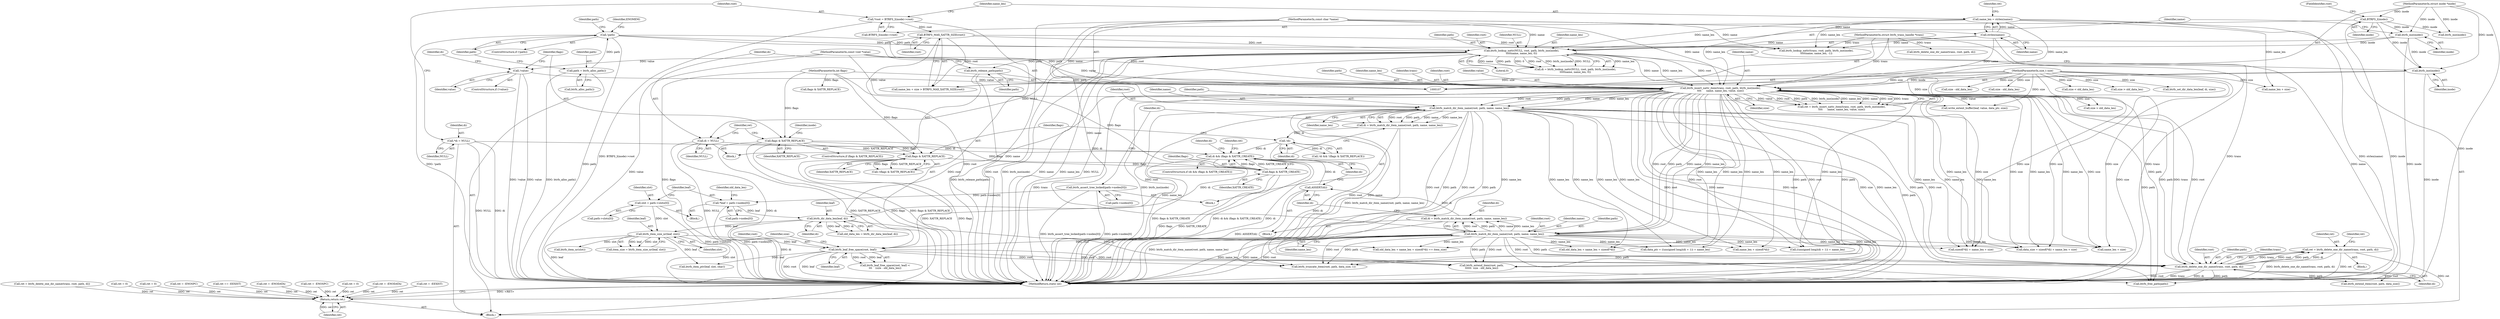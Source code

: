 digraph "0_linux_5f5bc6b1e2d5a6f827bc860ef2dc5b6f365d1339_1@API" {
"1000414" [label="(Call,ret = btrfs_delete_one_dir_name(trans, root, path, di))"];
"1000416" [label="(Call,btrfs_delete_one_dir_name(trans, root, path, di))"];
"1000236" [label="(Call,btrfs_insert_xattr_item(trans, root, path, btrfs_ino(inode),\n\t\t\t\t      name, name_len, value, size))"];
"1000108" [label="(MethodParameterIn,struct btrfs_trans_handle *trans)"];
"1000141" [label="(Call,BTRFS_MAX_XATTR_SIZE(root))"];
"1000120" [label="(Call,*root = BTRFS_I(inode)->root)"];
"1000211" [label="(Call,btrfs_lookup_xattr(NULL, root, path, btrfs_ino(inode),\n\t\t\t\t\tname, name_len, 0))"];
"1000150" [label="(Call,!path)"];
"1000146" [label="(Call,path = btrfs_alloc_path())"];
"1000215" [label="(Call,btrfs_ino(inode))"];
"1000123" [label="(Call,BTRFS_I(inode))"];
"1000109" [label="(MethodParameterIn,struct inode *inode)"];
"1000130" [label="(Call,strlen(name))"];
"1000110" [label="(MethodParameterIn,const char *name)"];
"1000128" [label="(Call,name_len = strlen(name))"];
"1000229" [label="(Call,btrfs_release_path(path))"];
"1000240" [label="(Call,btrfs_ino(inode))"];
"1000161" [label="(Call,!value)"];
"1000111" [label="(MethodParameterIn,const void *value)"];
"1000112" [label="(MethodParameterIn,size_t size)"];
"1000369" [label="(Call,btrfs_leaf_free_space(root, leaf))"];
"1000263" [label="(Call,btrfs_match_dir_item_name(root, path, name, name_len))"];
"1000294" [label="(Call,btrfs_match_dir_item_name(root, path, name, name_len))"];
"1000346" [label="(Call,btrfs_item_size_nr(leaf, slot))"];
"1000340" [label="(Call,btrfs_dir_data_len(leaf, di))"];
"1000330" [label="(Call,*leaf = path->nodes[0])"];
"1000255" [label="(Call,btrfs_assert_tree_locked(path->nodes[0]))"];
"1000307" [label="(Call,di && (flags & XATTR_CREATE))"];
"1000116" [label="(Call,*di = NULL)"];
"1000299" [label="(Call,ASSERT(di))"];
"1000292" [label="(Call,di = btrfs_match_dir_item_name(root, path, name, name_len))"];
"1000231" [label="(Call,di = NULL)"];
"1000270" [label="(Call,!di)"];
"1000261" [label="(Call,di = btrfs_match_dir_item_name(root, path, name, name_len))"];
"1000309" [label="(Call,flags & XATTR_CREATE)"];
"1000199" [label="(Call,flags & XATTR_REPLACE)"];
"1000113" [label="(MethodParameterIn,int flags)"];
"1000273" [label="(Call,flags & XATTR_REPLACE)"];
"1000322" [label="(Call,slot = path->slots[0])"];
"1000475" [label="(Return,return ret;)"];
"1000192" [label="(Call,btrfs_delete_one_dir_name(trans, root, path, di))"];
"1000183" [label="(Call,ret = -ENODATA)"];
"1000414" [label="(Call,ret = btrfs_delete_one_dir_name(trans, root, path, di))"];
"1000293" [label="(Identifier,di)"];
"1000265" [label="(Identifier,path)"];
"1000309" [label="(Call,flags & XATTR_CREATE)"];
"1000339" [label="(Identifier,old_data_len)"];
"1000369" [label="(Call,btrfs_leaf_free_space(root, leaf))"];
"1000255" [label="(Call,btrfs_assert_tree_locked(path->nodes[0]))"];
"1000347" [label="(Identifier,leaf)"];
"1000322" [label="(Call,slot = path->slots[0])"];
"1000307" [label="(Call,di && (flags & XATTR_CREATE))"];
"1000277" [label="(Call,ret = -ENOSPC)"];
"1000146" [label="(Call,path = btrfs_alloc_path())"];
"1000346" [label="(Call,btrfs_item_size_nr(leaf, slot))"];
"1000269" [label="(Call,!di && !(flags & XATTR_REPLACE))"];
"1000108" [label="(MethodParameterIn,struct btrfs_trans_handle *trans)"];
"1000123" [label="(Call,BTRFS_I(inode))"];
"1000404" [label="(Call,size < old_data_len)"];
"1000415" [label="(Identifier,ret)"];
"1000216" [label="(Identifier,inode)"];
"1000151" [label="(Identifier,path)"];
"1000110" [label="(MethodParameterIn,const char *name)"];
"1000111" [label="(MethodParameterIn,const void *value)"];
"1000413" [label="(Block,)"];
"1000213" [label="(Identifier,root)"];
"1000165" [label="(Identifier,di)"];
"1000202" [label="(Block,)"];
"1000239" [label="(Identifier,path)"];
"1000252" [label="(Call,ret = 0)"];
"1000371" [label="(Identifier,leaf)"];
"1000263" [label="(Call,btrfs_match_dir_item_name(root, path, name, name_len))"];
"1000224" [label="(Call,ret = -ENODATA)"];
"1000161" [label="(Call,!value)"];
"1000352" [label="(Call,sizeof(*di) + name_len + size)"];
"1000217" [label="(Identifier,name)"];
"1000117" [label="(Identifier,di)"];
"1000148" [label="(Call,btrfs_alloc_path())"];
"1000306" [label="(ControlStructure,if (di && (flags & XATTR_CREATE)))"];
"1000368" [label="(Call,btrfs_leaf_free_space(root, leaf) <\n\t\t\t    (size - old_data_len))"];
"1000267" [label="(Identifier,name_len)"];
"1000341" [label="(Identifier,leaf)"];
"1000128" [label="(Call,name_len = strlen(name))"];
"1000274" [label="(Identifier,flags)"];
"1000296" [label="(Identifier,path)"];
"1000124" [label="(Identifier,inode)"];
"1000271" [label="(Identifier,di)"];
"1000243" [label="(Identifier,name_len)"];
"1000430" [label="(Call,btrfs_item_nr(slot))"];
"1000434" [label="(Call,btrfs_item_ptr(leaf, slot, char))"];
"1000313" [label="(Call,ret = -EEXIST)"];
"1000295" [label="(Identifier,root)"];
"1000418" [label="(Identifier,root)"];
"1000424" [label="(Call,btrfs_extend_item(root, path, data_size))"];
"1000456" [label="(Call,((unsigned long)(di + 1)) + name_len)"];
"1000264" [label="(Identifier,root)"];
"1000199" [label="(Call,flags & XATTR_REPLACE)"];
"1000212" [label="(Identifier,NULL)"];
"1000416" [label="(Call,btrfs_delete_one_dir_name(trans, root, path, di))"];
"1000190" [label="(Call,ret = btrfs_delete_one_dir_name(trans, root, path, di))"];
"1000200" [label="(Identifier,flags)"];
"1000122" [label="(Call,BTRFS_I(inode)->root)"];
"1000477" [label="(MethodReturn,static int)"];
"1000118" [label="(Identifier,NULL)"];
"1000240" [label="(Call,btrfs_ino(inode))"];
"1000235" [label="(Identifier,ret)"];
"1000363" [label="(Call,size > old_data_len)"];
"1000162" [label="(Identifier,value)"];
"1000231" [label="(Call,di = NULL)"];
"1000237" [label="(Identifier,trans)"];
"1000137" [label="(Call,name_len + size > BTRFS_MAX_XATTR_SIZE(root))"];
"1000125" [label="(FieldIdentifier,root)"];
"1000230" [label="(Identifier,path)"];
"1000116" [label="(Call,*di = NULL)"];
"1000396" [label="(Call,btrfs_extend_item(root, path,\n\t\t\t\t\t\t  size - old_data_len))"];
"1000229" [label="(Call,btrfs_release_path(path))"];
"1000393" [label="(Call,size > old_data_len)"];
"1000475" [label="(Return,return ret;)"];
"1000166" [label="(Call,btrfs_lookup_xattr(trans, root, path, btrfs_ino(inode),\n\t\t\t\t\tname, name_len, -1))"];
"1000272" [label="(Call,!(flags & XATTR_REPLACE))"];
"1000323" [label="(Identifier,slot)"];
"1000344" [label="(Call,item_size = btrfs_item_size_nr(leaf, slot))"];
"1000273" [label="(Call,flags & XATTR_REPLACE)"];
"1000275" [label="(Identifier,XATTR_REPLACE)"];
"1000109" [label="(MethodParameterIn,struct inode *inode)"];
"1000292" [label="(Call,di = btrfs_match_dir_item_name(root, path, name, name_len))"];
"1000215" [label="(Call,btrfs_ino(inode))"];
"1000218" [label="(Identifier,name_len)"];
"1000338" [label="(Call,old_data_len = btrfs_dir_data_len(leaf, di))"];
"1000419" [label="(Identifier,path)"];
"1000289" [label="(Call,ret = 0)"];
"1000373" [label="(Identifier,size)"];
"1000332" [label="(Call,path->nodes[0])"];
"1000319" [label="(Identifier,di)"];
"1000147" [label="(Identifier,path)"];
"1000219" [label="(Literal,0)"];
"1000138" [label="(Call,name_len + size)"];
"1000141" [label="(Call,BTRFS_MAX_XATTR_SIZE(root))"];
"1000149" [label="(ControlStructure,if (!path))"];
"1000130" [label="(Call,strlen(name))"];
"1000241" [label="(Identifier,inode)"];
"1000476" [label="(Identifier,ret)"];
"1000233" [label="(Identifier,NULL)"];
"1000201" [label="(Identifier,XATTR_REPLACE)"];
"1000133" [label="(Call,ret = 0)"];
"1000245" [label="(Identifier,size)"];
"1000288" [label="(Block,)"];
"1000450" [label="(Call,btrfs_set_dir_data_len(leaf, di, size))"];
"1000170" [label="(Call,btrfs_ino(inode))"];
"1000308" [label="(Identifier,di)"];
"1000299" [label="(Call,ASSERT(di))"];
"1000350" [label="(Call,data_size = sizeof(*di) + name_len + size)"];
"1000157" [label="(Identifier,path)"];
"1000330" [label="(Call,*leaf = path->nodes[0])"];
"1000297" [label="(Identifier,name)"];
"1000331" [label="(Identifier,leaf)"];
"1000376" [label="(Call,ret = -ENOSPC)"];
"1000232" [label="(Identifier,di)"];
"1000294" [label="(Call,btrfs_match_dir_item_name(root, path, name, name_len))"];
"1000270" [label="(Call,!di)"];
"1000236" [label="(Call,btrfs_insert_xattr_item(trans, root, path, btrfs_ino(inode),\n\t\t\t\t      name, name_len, value, size))"];
"1000131" [label="(Identifier,name)"];
"1000154" [label="(Identifier,ENOMEM)"];
"1000112" [label="(MethodParameterIn,size_t size)"];
"1000463" [label="(Call,write_extent_buffer(leaf, value, data_ptr, size))"];
"1000298" [label="(Identifier,name_len)"];
"1000198" [label="(ControlStructure,if (flags & XATTR_REPLACE))"];
"1000209" [label="(Call,di = btrfs_lookup_xattr(NULL, root, path, btrfs_ino(inode),\n\t\t\t\t\tname, name_len, 0))"];
"1000382" [label="(Call,old_data_len + name_len + sizeof(*di) == item_size)"];
"1000311" [label="(Identifier,XATTR_CREATE)"];
"1000113" [label="(MethodParameterIn,int flags)"];
"1000324" [label="(Call,path->slots[0])"];
"1000422" [label="(Identifier,ret)"];
"1000211" [label="(Call,btrfs_lookup_xattr(NULL, root, path, btrfs_ino(inode),\n\t\t\t\t\tname, name_len, 0))"];
"1000262" [label="(Identifier,di)"];
"1000256" [label="(Call,path->nodes[0])"];
"1000234" [label="(Call,ret = btrfs_insert_xattr_item(trans, root, path, btrfs_ino(inode),\n\t\t\t\t      name, name_len, value, size))"];
"1000150" [label="(Call,!path)"];
"1000417" [label="(Identifier,trans)"];
"1000372" [label="(Call,size - old_data_len)"];
"1000342" [label="(Identifier,di)"];
"1000407" [label="(Call,btrfs_truncate_item(root, path, data_size, 1))"];
"1000238" [label="(Identifier,root)"];
"1000383" [label="(Call,old_data_len + name_len + sizeof(*di))"];
"1000142" [label="(Identifier,root)"];
"1000370" [label="(Identifier,root)"];
"1000214" [label="(Identifier,path)"];
"1000261" [label="(Call,di = btrfs_match_dir_item_name(root, path, name, name_len))"];
"1000348" [label="(Identifier,slot)"];
"1000340" [label="(Call,btrfs_dir_data_len(leaf, di))"];
"1000454" [label="(Call,data_ptr = ((unsigned long)(di + 1)) + name_len)"];
"1000314" [label="(Identifier,ret)"];
"1000310" [label="(Identifier,flags)"];
"1000251" [label="(Block,)"];
"1000134" [label="(Identifier,ret)"];
"1000242" [label="(Identifier,name)"];
"1000284" [label="(Call,ret == -EEXIST)"];
"1000121" [label="(Identifier,root)"];
"1000399" [label="(Call,size - old_data_len)"];
"1000420" [label="(Identifier,di)"];
"1000120" [label="(Call,*root = BTRFS_I(inode)->root)"];
"1000114" [label="(Block,)"];
"1000385" [label="(Call,name_len + sizeof(*di))"];
"1000244" [label="(Identifier,value)"];
"1000300" [label="(Identifier,di)"];
"1000129" [label="(Identifier,name_len)"];
"1000320" [label="(Block,)"];
"1000180" [label="(Call,flags & XATTR_REPLACE)"];
"1000473" [label="(Call,btrfs_free_path(path))"];
"1000207" [label="(Identifier,inode)"];
"1000160" [label="(ControlStructure,if (!value))"];
"1000356" [label="(Call,name_len + size)"];
"1000266" [label="(Identifier,name)"];
"1000414" -> "1000413"  [label="AST: "];
"1000414" -> "1000416"  [label="CFG: "];
"1000415" -> "1000414"  [label="AST: "];
"1000416" -> "1000414"  [label="AST: "];
"1000422" -> "1000414"  [label="CFG: "];
"1000414" -> "1000477"  [label="DDG: btrfs_delete_one_dir_name(trans, root, path, di)"];
"1000414" -> "1000477"  [label="DDG: ret"];
"1000416" -> "1000414"  [label="DDG: trans"];
"1000416" -> "1000414"  [label="DDG: root"];
"1000416" -> "1000414"  [label="DDG: path"];
"1000416" -> "1000414"  [label="DDG: di"];
"1000414" -> "1000475"  [label="DDG: ret"];
"1000416" -> "1000420"  [label="CFG: "];
"1000417" -> "1000416"  [label="AST: "];
"1000418" -> "1000416"  [label="AST: "];
"1000419" -> "1000416"  [label="AST: "];
"1000420" -> "1000416"  [label="AST: "];
"1000416" -> "1000477"  [label="DDG: di"];
"1000416" -> "1000477"  [label="DDG: root"];
"1000416" -> "1000477"  [label="DDG: trans"];
"1000236" -> "1000416"  [label="DDG: trans"];
"1000236" -> "1000416"  [label="DDG: root"];
"1000236" -> "1000416"  [label="DDG: path"];
"1000108" -> "1000416"  [label="DDG: trans"];
"1000369" -> "1000416"  [label="DDG: root"];
"1000263" -> "1000416"  [label="DDG: root"];
"1000263" -> "1000416"  [label="DDG: path"];
"1000294" -> "1000416"  [label="DDG: root"];
"1000294" -> "1000416"  [label="DDG: path"];
"1000340" -> "1000416"  [label="DDG: di"];
"1000416" -> "1000424"  [label="DDG: root"];
"1000416" -> "1000424"  [label="DDG: path"];
"1000416" -> "1000473"  [label="DDG: path"];
"1000236" -> "1000234"  [label="AST: "];
"1000236" -> "1000245"  [label="CFG: "];
"1000237" -> "1000236"  [label="AST: "];
"1000238" -> "1000236"  [label="AST: "];
"1000239" -> "1000236"  [label="AST: "];
"1000240" -> "1000236"  [label="AST: "];
"1000242" -> "1000236"  [label="AST: "];
"1000243" -> "1000236"  [label="AST: "];
"1000244" -> "1000236"  [label="AST: "];
"1000245" -> "1000236"  [label="AST: "];
"1000234" -> "1000236"  [label="CFG: "];
"1000236" -> "1000477"  [label="DDG: trans"];
"1000236" -> "1000477"  [label="DDG: btrfs_ino(inode)"];
"1000236" -> "1000477"  [label="DDG: root"];
"1000236" -> "1000477"  [label="DDG: name"];
"1000236" -> "1000477"  [label="DDG: value"];
"1000236" -> "1000477"  [label="DDG: size"];
"1000236" -> "1000477"  [label="DDG: name_len"];
"1000236" -> "1000234"  [label="DDG: value"];
"1000236" -> "1000234"  [label="DDG: root"];
"1000236" -> "1000234"  [label="DDG: path"];
"1000236" -> "1000234"  [label="DDG: btrfs_ino(inode)"];
"1000236" -> "1000234"  [label="DDG: name_len"];
"1000236" -> "1000234"  [label="DDG: name"];
"1000236" -> "1000234"  [label="DDG: size"];
"1000236" -> "1000234"  [label="DDG: trans"];
"1000108" -> "1000236"  [label="DDG: trans"];
"1000141" -> "1000236"  [label="DDG: root"];
"1000211" -> "1000236"  [label="DDG: root"];
"1000211" -> "1000236"  [label="DDG: name"];
"1000211" -> "1000236"  [label="DDG: name_len"];
"1000150" -> "1000236"  [label="DDG: path"];
"1000229" -> "1000236"  [label="DDG: path"];
"1000240" -> "1000236"  [label="DDG: inode"];
"1000130" -> "1000236"  [label="DDG: name"];
"1000110" -> "1000236"  [label="DDG: name"];
"1000128" -> "1000236"  [label="DDG: name_len"];
"1000161" -> "1000236"  [label="DDG: value"];
"1000111" -> "1000236"  [label="DDG: value"];
"1000112" -> "1000236"  [label="DDG: size"];
"1000236" -> "1000263"  [label="DDG: root"];
"1000236" -> "1000263"  [label="DDG: path"];
"1000236" -> "1000263"  [label="DDG: name"];
"1000236" -> "1000263"  [label="DDG: name_len"];
"1000236" -> "1000294"  [label="DDG: root"];
"1000236" -> "1000294"  [label="DDG: path"];
"1000236" -> "1000294"  [label="DDG: name"];
"1000236" -> "1000294"  [label="DDG: name_len"];
"1000236" -> "1000350"  [label="DDG: name_len"];
"1000236" -> "1000350"  [label="DDG: size"];
"1000236" -> "1000352"  [label="DDG: name_len"];
"1000236" -> "1000352"  [label="DDG: size"];
"1000236" -> "1000356"  [label="DDG: name_len"];
"1000236" -> "1000356"  [label="DDG: size"];
"1000236" -> "1000363"  [label="DDG: size"];
"1000236" -> "1000369"  [label="DDG: root"];
"1000236" -> "1000382"  [label="DDG: name_len"];
"1000236" -> "1000383"  [label="DDG: name_len"];
"1000236" -> "1000385"  [label="DDG: name_len"];
"1000236" -> "1000396"  [label="DDG: root"];
"1000236" -> "1000396"  [label="DDG: path"];
"1000236" -> "1000407"  [label="DDG: root"];
"1000236" -> "1000407"  [label="DDG: path"];
"1000236" -> "1000454"  [label="DDG: name_len"];
"1000236" -> "1000456"  [label="DDG: name_len"];
"1000236" -> "1000463"  [label="DDG: value"];
"1000236" -> "1000473"  [label="DDG: path"];
"1000108" -> "1000107"  [label="AST: "];
"1000108" -> "1000477"  [label="DDG: trans"];
"1000108" -> "1000166"  [label="DDG: trans"];
"1000108" -> "1000192"  [label="DDG: trans"];
"1000141" -> "1000137"  [label="AST: "];
"1000141" -> "1000142"  [label="CFG: "];
"1000142" -> "1000141"  [label="AST: "];
"1000137" -> "1000141"  [label="CFG: "];
"1000141" -> "1000477"  [label="DDG: root"];
"1000141" -> "1000137"  [label="DDG: root"];
"1000120" -> "1000141"  [label="DDG: root"];
"1000141" -> "1000166"  [label="DDG: root"];
"1000141" -> "1000211"  [label="DDG: root"];
"1000120" -> "1000114"  [label="AST: "];
"1000120" -> "1000122"  [label="CFG: "];
"1000121" -> "1000120"  [label="AST: "];
"1000122" -> "1000120"  [label="AST: "];
"1000129" -> "1000120"  [label="CFG: "];
"1000120" -> "1000477"  [label="DDG: BTRFS_I(inode)->root"];
"1000211" -> "1000209"  [label="AST: "];
"1000211" -> "1000219"  [label="CFG: "];
"1000212" -> "1000211"  [label="AST: "];
"1000213" -> "1000211"  [label="AST: "];
"1000214" -> "1000211"  [label="AST: "];
"1000215" -> "1000211"  [label="AST: "];
"1000217" -> "1000211"  [label="AST: "];
"1000218" -> "1000211"  [label="AST: "];
"1000219" -> "1000211"  [label="AST: "];
"1000209" -> "1000211"  [label="CFG: "];
"1000211" -> "1000477"  [label="DDG: name"];
"1000211" -> "1000477"  [label="DDG: name_len"];
"1000211" -> "1000477"  [label="DDG: NULL"];
"1000211" -> "1000477"  [label="DDG: root"];
"1000211" -> "1000477"  [label="DDG: btrfs_ino(inode)"];
"1000211" -> "1000209"  [label="DDG: name_len"];
"1000211" -> "1000209"  [label="DDG: name"];
"1000211" -> "1000209"  [label="DDG: path"];
"1000211" -> "1000209"  [label="DDG: 0"];
"1000211" -> "1000209"  [label="DDG: root"];
"1000211" -> "1000209"  [label="DDG: btrfs_ino(inode)"];
"1000211" -> "1000209"  [label="DDG: NULL"];
"1000150" -> "1000211"  [label="DDG: path"];
"1000215" -> "1000211"  [label="DDG: inode"];
"1000130" -> "1000211"  [label="DDG: name"];
"1000110" -> "1000211"  [label="DDG: name"];
"1000128" -> "1000211"  [label="DDG: name_len"];
"1000211" -> "1000229"  [label="DDG: path"];
"1000211" -> "1000231"  [label="DDG: NULL"];
"1000211" -> "1000473"  [label="DDG: path"];
"1000150" -> "1000149"  [label="AST: "];
"1000150" -> "1000151"  [label="CFG: "];
"1000151" -> "1000150"  [label="AST: "];
"1000154" -> "1000150"  [label="CFG: "];
"1000157" -> "1000150"  [label="CFG: "];
"1000150" -> "1000477"  [label="DDG: path"];
"1000150" -> "1000477"  [label="DDG: !path"];
"1000146" -> "1000150"  [label="DDG: path"];
"1000150" -> "1000166"  [label="DDG: path"];
"1000146" -> "1000114"  [label="AST: "];
"1000146" -> "1000148"  [label="CFG: "];
"1000147" -> "1000146"  [label="AST: "];
"1000148" -> "1000146"  [label="AST: "];
"1000151" -> "1000146"  [label="CFG: "];
"1000146" -> "1000477"  [label="DDG: btrfs_alloc_path()"];
"1000215" -> "1000216"  [label="CFG: "];
"1000216" -> "1000215"  [label="AST: "];
"1000217" -> "1000215"  [label="CFG: "];
"1000215" -> "1000477"  [label="DDG: inode"];
"1000123" -> "1000215"  [label="DDG: inode"];
"1000109" -> "1000215"  [label="DDG: inode"];
"1000215" -> "1000240"  [label="DDG: inode"];
"1000123" -> "1000122"  [label="AST: "];
"1000123" -> "1000124"  [label="CFG: "];
"1000124" -> "1000123"  [label="AST: "];
"1000125" -> "1000123"  [label="CFG: "];
"1000123" -> "1000477"  [label="DDG: inode"];
"1000109" -> "1000123"  [label="DDG: inode"];
"1000123" -> "1000170"  [label="DDG: inode"];
"1000123" -> "1000240"  [label="DDG: inode"];
"1000109" -> "1000107"  [label="AST: "];
"1000109" -> "1000477"  [label="DDG: inode"];
"1000109" -> "1000170"  [label="DDG: inode"];
"1000109" -> "1000240"  [label="DDG: inode"];
"1000130" -> "1000128"  [label="AST: "];
"1000130" -> "1000131"  [label="CFG: "];
"1000131" -> "1000130"  [label="AST: "];
"1000128" -> "1000130"  [label="CFG: "];
"1000130" -> "1000477"  [label="DDG: name"];
"1000130" -> "1000128"  [label="DDG: name"];
"1000110" -> "1000130"  [label="DDG: name"];
"1000130" -> "1000166"  [label="DDG: name"];
"1000110" -> "1000107"  [label="AST: "];
"1000110" -> "1000477"  [label="DDG: name"];
"1000110" -> "1000166"  [label="DDG: name"];
"1000110" -> "1000263"  [label="DDG: name"];
"1000110" -> "1000294"  [label="DDG: name"];
"1000128" -> "1000114"  [label="AST: "];
"1000129" -> "1000128"  [label="AST: "];
"1000134" -> "1000128"  [label="CFG: "];
"1000128" -> "1000477"  [label="DDG: strlen(name)"];
"1000128" -> "1000137"  [label="DDG: name_len"];
"1000128" -> "1000138"  [label="DDG: name_len"];
"1000128" -> "1000166"  [label="DDG: name_len"];
"1000229" -> "1000202"  [label="AST: "];
"1000229" -> "1000230"  [label="CFG: "];
"1000230" -> "1000229"  [label="AST: "];
"1000232" -> "1000229"  [label="CFG: "];
"1000229" -> "1000477"  [label="DDG: btrfs_release_path(path)"];
"1000240" -> "1000241"  [label="CFG: "];
"1000241" -> "1000240"  [label="AST: "];
"1000242" -> "1000240"  [label="CFG: "];
"1000240" -> "1000477"  [label="DDG: inode"];
"1000161" -> "1000160"  [label="AST: "];
"1000161" -> "1000162"  [label="CFG: "];
"1000162" -> "1000161"  [label="AST: "];
"1000165" -> "1000161"  [label="CFG: "];
"1000200" -> "1000161"  [label="CFG: "];
"1000161" -> "1000477"  [label="DDG: value"];
"1000161" -> "1000477"  [label="DDG: !value"];
"1000111" -> "1000161"  [label="DDG: value"];
"1000111" -> "1000107"  [label="AST: "];
"1000111" -> "1000477"  [label="DDG: value"];
"1000111" -> "1000463"  [label="DDG: value"];
"1000112" -> "1000107"  [label="AST: "];
"1000112" -> "1000477"  [label="DDG: size"];
"1000112" -> "1000137"  [label="DDG: size"];
"1000112" -> "1000138"  [label="DDG: size"];
"1000112" -> "1000350"  [label="DDG: size"];
"1000112" -> "1000352"  [label="DDG: size"];
"1000112" -> "1000356"  [label="DDG: size"];
"1000112" -> "1000363"  [label="DDG: size"];
"1000112" -> "1000372"  [label="DDG: size"];
"1000112" -> "1000393"  [label="DDG: size"];
"1000112" -> "1000399"  [label="DDG: size"];
"1000112" -> "1000404"  [label="DDG: size"];
"1000112" -> "1000450"  [label="DDG: size"];
"1000112" -> "1000463"  [label="DDG: size"];
"1000369" -> "1000368"  [label="AST: "];
"1000369" -> "1000371"  [label="CFG: "];
"1000370" -> "1000369"  [label="AST: "];
"1000371" -> "1000369"  [label="AST: "];
"1000373" -> "1000369"  [label="CFG: "];
"1000369" -> "1000477"  [label="DDG: root"];
"1000369" -> "1000477"  [label="DDG: leaf"];
"1000369" -> "1000368"  [label="DDG: root"];
"1000369" -> "1000368"  [label="DDG: leaf"];
"1000263" -> "1000369"  [label="DDG: root"];
"1000294" -> "1000369"  [label="DDG: root"];
"1000346" -> "1000369"  [label="DDG: leaf"];
"1000369" -> "1000396"  [label="DDG: root"];
"1000369" -> "1000407"  [label="DDG: root"];
"1000369" -> "1000434"  [label="DDG: leaf"];
"1000263" -> "1000261"  [label="AST: "];
"1000263" -> "1000267"  [label="CFG: "];
"1000264" -> "1000263"  [label="AST: "];
"1000265" -> "1000263"  [label="AST: "];
"1000266" -> "1000263"  [label="AST: "];
"1000267" -> "1000263"  [label="AST: "];
"1000261" -> "1000263"  [label="CFG: "];
"1000263" -> "1000477"  [label="DDG: name_len"];
"1000263" -> "1000477"  [label="DDG: root"];
"1000263" -> "1000477"  [label="DDG: name"];
"1000263" -> "1000261"  [label="DDG: root"];
"1000263" -> "1000261"  [label="DDG: path"];
"1000263" -> "1000261"  [label="DDG: name"];
"1000263" -> "1000261"  [label="DDG: name_len"];
"1000263" -> "1000350"  [label="DDG: name_len"];
"1000263" -> "1000352"  [label="DDG: name_len"];
"1000263" -> "1000356"  [label="DDG: name_len"];
"1000263" -> "1000382"  [label="DDG: name_len"];
"1000263" -> "1000383"  [label="DDG: name_len"];
"1000263" -> "1000385"  [label="DDG: name_len"];
"1000263" -> "1000396"  [label="DDG: root"];
"1000263" -> "1000396"  [label="DDG: path"];
"1000263" -> "1000407"  [label="DDG: root"];
"1000263" -> "1000407"  [label="DDG: path"];
"1000263" -> "1000454"  [label="DDG: name_len"];
"1000263" -> "1000456"  [label="DDG: name_len"];
"1000263" -> "1000473"  [label="DDG: path"];
"1000294" -> "1000292"  [label="AST: "];
"1000294" -> "1000298"  [label="CFG: "];
"1000295" -> "1000294"  [label="AST: "];
"1000296" -> "1000294"  [label="AST: "];
"1000297" -> "1000294"  [label="AST: "];
"1000298" -> "1000294"  [label="AST: "];
"1000292" -> "1000294"  [label="CFG: "];
"1000294" -> "1000477"  [label="DDG: name_len"];
"1000294" -> "1000477"  [label="DDG: name"];
"1000294" -> "1000477"  [label="DDG: root"];
"1000294" -> "1000292"  [label="DDG: root"];
"1000294" -> "1000292"  [label="DDG: path"];
"1000294" -> "1000292"  [label="DDG: name"];
"1000294" -> "1000292"  [label="DDG: name_len"];
"1000294" -> "1000350"  [label="DDG: name_len"];
"1000294" -> "1000352"  [label="DDG: name_len"];
"1000294" -> "1000356"  [label="DDG: name_len"];
"1000294" -> "1000382"  [label="DDG: name_len"];
"1000294" -> "1000383"  [label="DDG: name_len"];
"1000294" -> "1000385"  [label="DDG: name_len"];
"1000294" -> "1000396"  [label="DDG: root"];
"1000294" -> "1000396"  [label="DDG: path"];
"1000294" -> "1000407"  [label="DDG: root"];
"1000294" -> "1000407"  [label="DDG: path"];
"1000294" -> "1000454"  [label="DDG: name_len"];
"1000294" -> "1000456"  [label="DDG: name_len"];
"1000294" -> "1000473"  [label="DDG: path"];
"1000346" -> "1000344"  [label="AST: "];
"1000346" -> "1000348"  [label="CFG: "];
"1000347" -> "1000346"  [label="AST: "];
"1000348" -> "1000346"  [label="AST: "];
"1000344" -> "1000346"  [label="CFG: "];
"1000346" -> "1000477"  [label="DDG: slot"];
"1000346" -> "1000477"  [label="DDG: leaf"];
"1000346" -> "1000344"  [label="DDG: leaf"];
"1000346" -> "1000344"  [label="DDG: slot"];
"1000340" -> "1000346"  [label="DDG: leaf"];
"1000322" -> "1000346"  [label="DDG: slot"];
"1000346" -> "1000430"  [label="DDG: slot"];
"1000346" -> "1000434"  [label="DDG: leaf"];
"1000340" -> "1000338"  [label="AST: "];
"1000340" -> "1000342"  [label="CFG: "];
"1000341" -> "1000340"  [label="AST: "];
"1000342" -> "1000340"  [label="AST: "];
"1000338" -> "1000340"  [label="CFG: "];
"1000340" -> "1000477"  [label="DDG: di"];
"1000340" -> "1000338"  [label="DDG: leaf"];
"1000340" -> "1000338"  [label="DDG: di"];
"1000330" -> "1000340"  [label="DDG: leaf"];
"1000307" -> "1000340"  [label="DDG: di"];
"1000330" -> "1000320"  [label="AST: "];
"1000330" -> "1000332"  [label="CFG: "];
"1000331" -> "1000330"  [label="AST: "];
"1000332" -> "1000330"  [label="AST: "];
"1000339" -> "1000330"  [label="CFG: "];
"1000330" -> "1000477"  [label="DDG: path->nodes[0]"];
"1000255" -> "1000330"  [label="DDG: path->nodes[0]"];
"1000255" -> "1000251"  [label="AST: "];
"1000255" -> "1000256"  [label="CFG: "];
"1000256" -> "1000255"  [label="AST: "];
"1000262" -> "1000255"  [label="CFG: "];
"1000255" -> "1000477"  [label="DDG: btrfs_assert_tree_locked(path->nodes[0])"];
"1000255" -> "1000477"  [label="DDG: path->nodes[0]"];
"1000307" -> "1000306"  [label="AST: "];
"1000307" -> "1000308"  [label="CFG: "];
"1000307" -> "1000309"  [label="CFG: "];
"1000308" -> "1000307"  [label="AST: "];
"1000309" -> "1000307"  [label="AST: "];
"1000314" -> "1000307"  [label="CFG: "];
"1000319" -> "1000307"  [label="CFG: "];
"1000307" -> "1000477"  [label="DDG: flags & XATTR_CREATE"];
"1000307" -> "1000477"  [label="DDG: di && (flags & XATTR_CREATE)"];
"1000307" -> "1000477"  [label="DDG: di"];
"1000116" -> "1000307"  [label="DDG: di"];
"1000299" -> "1000307"  [label="DDG: di"];
"1000231" -> "1000307"  [label="DDG: di"];
"1000270" -> "1000307"  [label="DDG: di"];
"1000309" -> "1000307"  [label="DDG: flags"];
"1000309" -> "1000307"  [label="DDG: XATTR_CREATE"];
"1000116" -> "1000114"  [label="AST: "];
"1000116" -> "1000118"  [label="CFG: "];
"1000117" -> "1000116"  [label="AST: "];
"1000118" -> "1000116"  [label="AST: "];
"1000121" -> "1000116"  [label="CFG: "];
"1000116" -> "1000477"  [label="DDG: di"];
"1000116" -> "1000477"  [label="DDG: NULL"];
"1000299" -> "1000288"  [label="AST: "];
"1000299" -> "1000300"  [label="CFG: "];
"1000300" -> "1000299"  [label="AST: "];
"1000308" -> "1000299"  [label="CFG: "];
"1000299" -> "1000477"  [label="DDG: ASSERT(di)"];
"1000292" -> "1000299"  [label="DDG: di"];
"1000292" -> "1000288"  [label="AST: "];
"1000293" -> "1000292"  [label="AST: "];
"1000300" -> "1000292"  [label="CFG: "];
"1000292" -> "1000477"  [label="DDG: btrfs_match_dir_item_name(root, path, name, name_len)"];
"1000231" -> "1000202"  [label="AST: "];
"1000231" -> "1000233"  [label="CFG: "];
"1000232" -> "1000231"  [label="AST: "];
"1000233" -> "1000231"  [label="AST: "];
"1000235" -> "1000231"  [label="CFG: "];
"1000231" -> "1000477"  [label="DDG: NULL"];
"1000231" -> "1000477"  [label="DDG: di"];
"1000270" -> "1000269"  [label="AST: "];
"1000270" -> "1000271"  [label="CFG: "];
"1000271" -> "1000270"  [label="AST: "];
"1000274" -> "1000270"  [label="CFG: "];
"1000269" -> "1000270"  [label="CFG: "];
"1000270" -> "1000477"  [label="DDG: di"];
"1000270" -> "1000269"  [label="DDG: di"];
"1000261" -> "1000270"  [label="DDG: di"];
"1000261" -> "1000251"  [label="AST: "];
"1000262" -> "1000261"  [label="AST: "];
"1000271" -> "1000261"  [label="CFG: "];
"1000261" -> "1000477"  [label="DDG: btrfs_match_dir_item_name(root, path, name, name_len)"];
"1000309" -> "1000311"  [label="CFG: "];
"1000310" -> "1000309"  [label="AST: "];
"1000311" -> "1000309"  [label="AST: "];
"1000309" -> "1000477"  [label="DDG: flags"];
"1000309" -> "1000477"  [label="DDG: XATTR_CREATE"];
"1000199" -> "1000309"  [label="DDG: flags"];
"1000273" -> "1000309"  [label="DDG: flags"];
"1000113" -> "1000309"  [label="DDG: flags"];
"1000199" -> "1000198"  [label="AST: "];
"1000199" -> "1000201"  [label="CFG: "];
"1000200" -> "1000199"  [label="AST: "];
"1000201" -> "1000199"  [label="AST: "];
"1000207" -> "1000199"  [label="CFG: "];
"1000235" -> "1000199"  [label="CFG: "];
"1000199" -> "1000477"  [label="DDG: XATTR_REPLACE"];
"1000199" -> "1000477"  [label="DDG: flags"];
"1000199" -> "1000477"  [label="DDG: flags & XATTR_REPLACE"];
"1000113" -> "1000199"  [label="DDG: flags"];
"1000199" -> "1000273"  [label="DDG: flags"];
"1000199" -> "1000273"  [label="DDG: XATTR_REPLACE"];
"1000113" -> "1000107"  [label="AST: "];
"1000113" -> "1000477"  [label="DDG: flags"];
"1000113" -> "1000180"  [label="DDG: flags"];
"1000113" -> "1000273"  [label="DDG: flags"];
"1000273" -> "1000272"  [label="AST: "];
"1000273" -> "1000275"  [label="CFG: "];
"1000274" -> "1000273"  [label="AST: "];
"1000275" -> "1000273"  [label="AST: "];
"1000272" -> "1000273"  [label="CFG: "];
"1000273" -> "1000477"  [label="DDG: XATTR_REPLACE"];
"1000273" -> "1000477"  [label="DDG: flags"];
"1000273" -> "1000272"  [label="DDG: flags"];
"1000273" -> "1000272"  [label="DDG: XATTR_REPLACE"];
"1000322" -> "1000320"  [label="AST: "];
"1000322" -> "1000324"  [label="CFG: "];
"1000323" -> "1000322"  [label="AST: "];
"1000324" -> "1000322"  [label="AST: "];
"1000331" -> "1000322"  [label="CFG: "];
"1000322" -> "1000477"  [label="DDG: path->slots[0]"];
"1000475" -> "1000114"  [label="AST: "];
"1000475" -> "1000476"  [label="CFG: "];
"1000476" -> "1000475"  [label="AST: "];
"1000477" -> "1000475"  [label="CFG: "];
"1000475" -> "1000477"  [label="DDG: <RET>"];
"1000476" -> "1000475"  [label="DDG: ret"];
"1000224" -> "1000475"  [label="DDG: ret"];
"1000376" -> "1000475"  [label="DDG: ret"];
"1000284" -> "1000475"  [label="DDG: ret"];
"1000183" -> "1000475"  [label="DDG: ret"];
"1000133" -> "1000475"  [label="DDG: ret"];
"1000190" -> "1000475"  [label="DDG: ret"];
"1000277" -> "1000475"  [label="DDG: ret"];
"1000313" -> "1000475"  [label="DDG: ret"];
"1000252" -> "1000475"  [label="DDG: ret"];
"1000289" -> "1000475"  [label="DDG: ret"];
}
